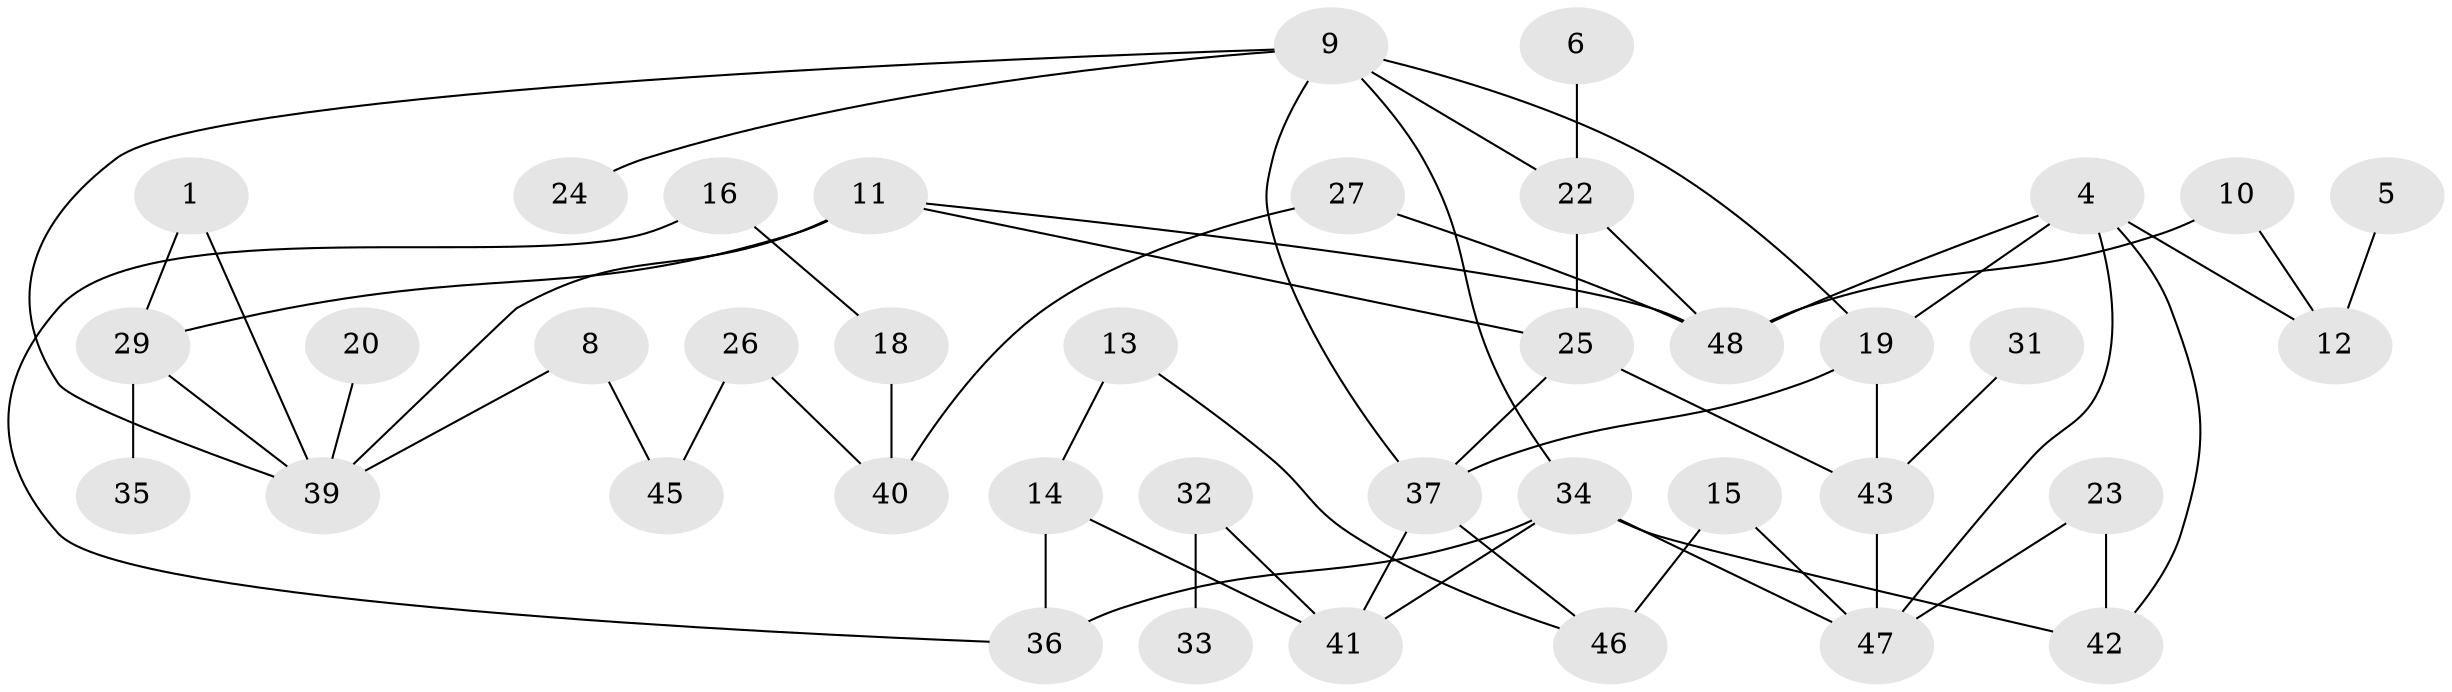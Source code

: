 // original degree distribution, {2: 0.22916666666666666, 3: 0.2708333333333333, 6: 0.03125, 1: 0.23958333333333334, 0: 0.08333333333333333, 4: 0.09375, 5: 0.041666666666666664, 7: 0.010416666666666666}
// Generated by graph-tools (version 1.1) at 2025/35/03/04/25 23:35:50]
// undirected, 39 vertices, 57 edges
graph export_dot {
  node [color=gray90,style=filled];
  1;
  4;
  5;
  6;
  8;
  9;
  10;
  11;
  12;
  13;
  14;
  15;
  16;
  18;
  19;
  20;
  22;
  23;
  24;
  25;
  26;
  27;
  29;
  31;
  32;
  33;
  34;
  35;
  36;
  37;
  39;
  40;
  41;
  42;
  43;
  45;
  46;
  47;
  48;
  1 -- 29 [weight=1.0];
  1 -- 39 [weight=1.0];
  4 -- 12 [weight=1.0];
  4 -- 19 [weight=1.0];
  4 -- 42 [weight=1.0];
  4 -- 47 [weight=1.0];
  4 -- 48 [weight=1.0];
  5 -- 12 [weight=1.0];
  6 -- 22 [weight=1.0];
  8 -- 39 [weight=1.0];
  8 -- 45 [weight=1.0];
  9 -- 19 [weight=1.0];
  9 -- 22 [weight=1.0];
  9 -- 24 [weight=1.0];
  9 -- 34 [weight=2.0];
  9 -- 37 [weight=2.0];
  9 -- 39 [weight=1.0];
  10 -- 12 [weight=1.0];
  10 -- 48 [weight=1.0];
  11 -- 25 [weight=1.0];
  11 -- 29 [weight=2.0];
  11 -- 39 [weight=1.0];
  11 -- 48 [weight=1.0];
  13 -- 14 [weight=1.0];
  13 -- 46 [weight=1.0];
  14 -- 36 [weight=1.0];
  14 -- 41 [weight=2.0];
  15 -- 46 [weight=2.0];
  15 -- 47 [weight=1.0];
  16 -- 18 [weight=1.0];
  16 -- 36 [weight=1.0];
  18 -- 40 [weight=1.0];
  19 -- 37 [weight=1.0];
  19 -- 43 [weight=1.0];
  20 -- 39 [weight=1.0];
  22 -- 25 [weight=1.0];
  22 -- 48 [weight=1.0];
  23 -- 42 [weight=1.0];
  23 -- 47 [weight=1.0];
  25 -- 37 [weight=1.0];
  25 -- 43 [weight=1.0];
  26 -- 40 [weight=1.0];
  26 -- 45 [weight=1.0];
  27 -- 40 [weight=1.0];
  27 -- 48 [weight=1.0];
  29 -- 35 [weight=1.0];
  29 -- 39 [weight=1.0];
  31 -- 43 [weight=2.0];
  32 -- 33 [weight=1.0];
  32 -- 41 [weight=1.0];
  34 -- 36 [weight=1.0];
  34 -- 41 [weight=1.0];
  34 -- 42 [weight=1.0];
  34 -- 47 [weight=1.0];
  37 -- 41 [weight=1.0];
  37 -- 46 [weight=1.0];
  43 -- 47 [weight=2.0];
}
